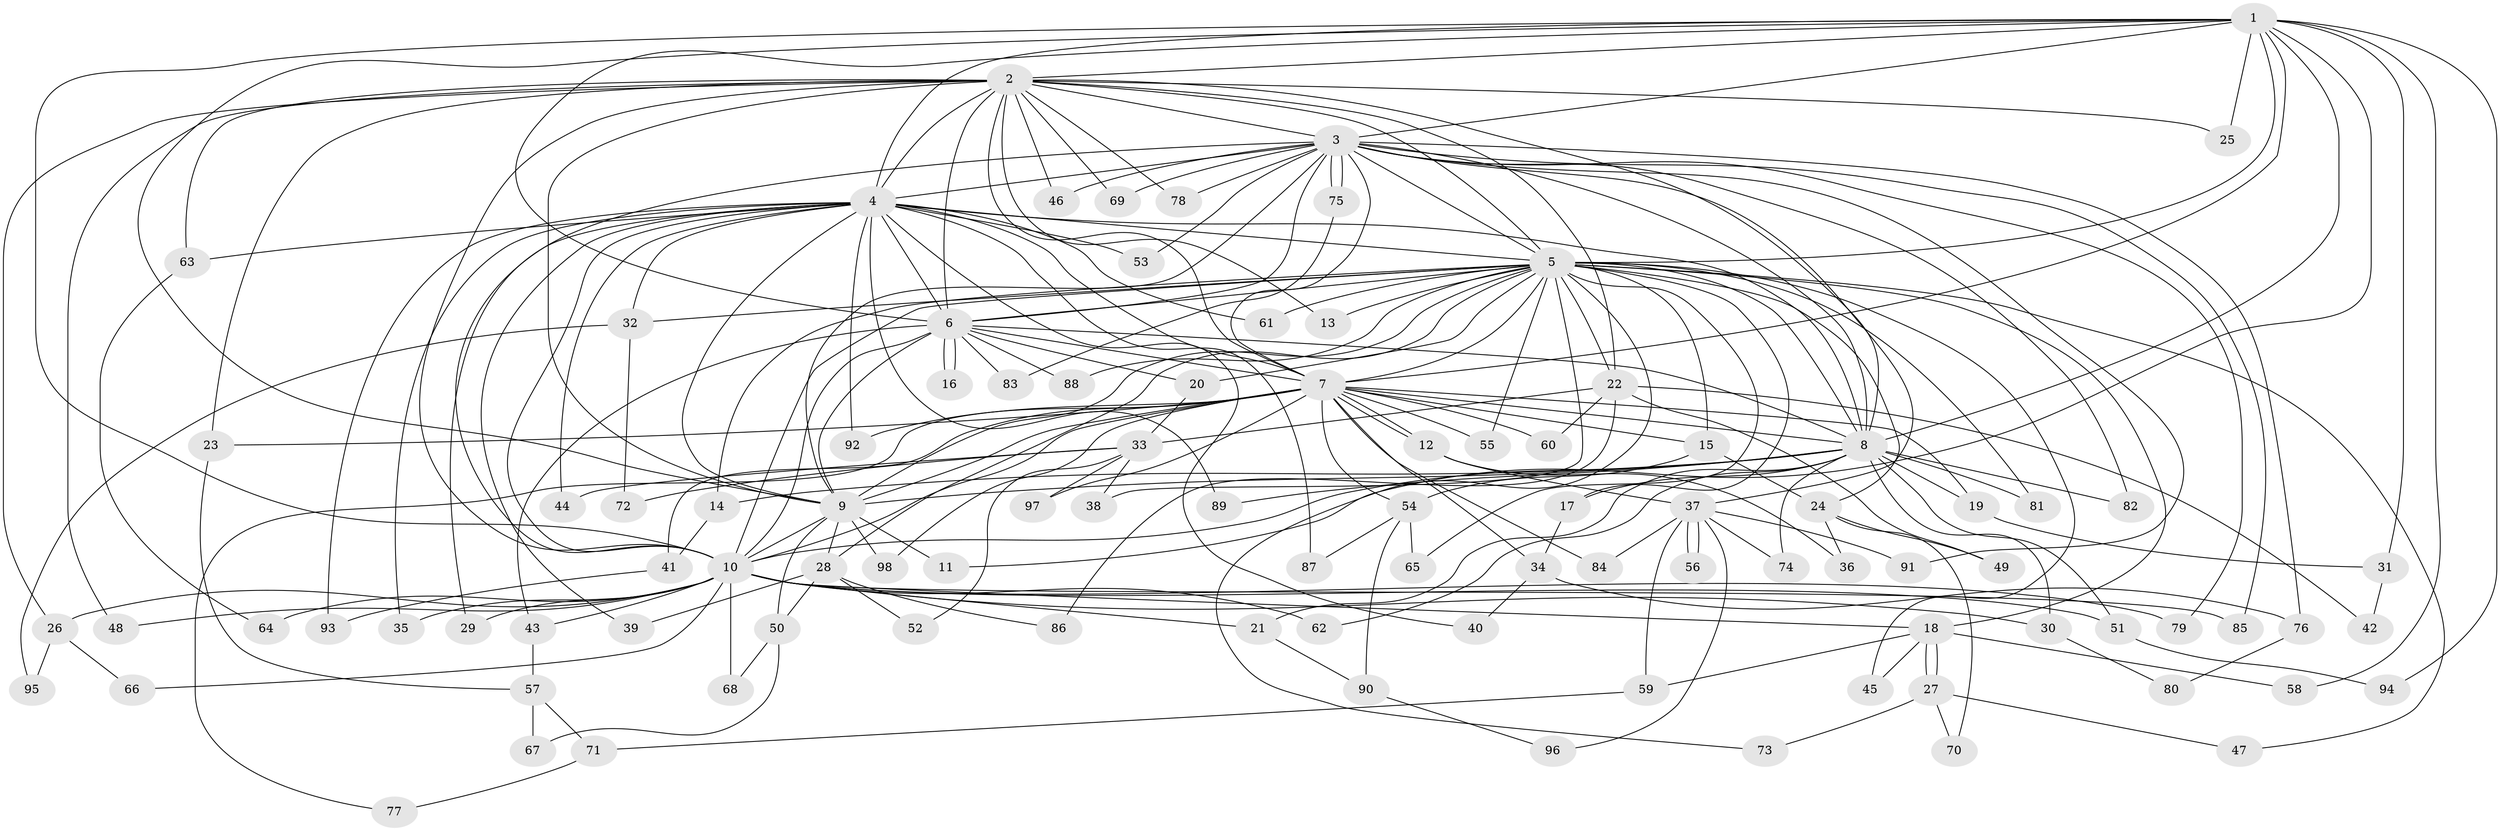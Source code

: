 // Generated by graph-tools (version 1.1) at 2025/43/03/09/25 04:43:48]
// undirected, 98 vertices, 221 edges
graph export_dot {
graph [start="1"]
  node [color=gray90,style=filled];
  1;
  2;
  3;
  4;
  5;
  6;
  7;
  8;
  9;
  10;
  11;
  12;
  13;
  14;
  15;
  16;
  17;
  18;
  19;
  20;
  21;
  22;
  23;
  24;
  25;
  26;
  27;
  28;
  29;
  30;
  31;
  32;
  33;
  34;
  35;
  36;
  37;
  38;
  39;
  40;
  41;
  42;
  43;
  44;
  45;
  46;
  47;
  48;
  49;
  50;
  51;
  52;
  53;
  54;
  55;
  56;
  57;
  58;
  59;
  60;
  61;
  62;
  63;
  64;
  65;
  66;
  67;
  68;
  69;
  70;
  71;
  72;
  73;
  74;
  75;
  76;
  77;
  78;
  79;
  80;
  81;
  82;
  83;
  84;
  85;
  86;
  87;
  88;
  89;
  90;
  91;
  92;
  93;
  94;
  95;
  96;
  97;
  98;
  1 -- 2;
  1 -- 3;
  1 -- 4;
  1 -- 5;
  1 -- 6;
  1 -- 7;
  1 -- 8;
  1 -- 9;
  1 -- 10;
  1 -- 11;
  1 -- 25;
  1 -- 31;
  1 -- 58;
  1 -- 94;
  2 -- 3;
  2 -- 4;
  2 -- 5;
  2 -- 6;
  2 -- 7;
  2 -- 8;
  2 -- 9;
  2 -- 10;
  2 -- 13;
  2 -- 22;
  2 -- 23;
  2 -- 25;
  2 -- 26;
  2 -- 46;
  2 -- 48;
  2 -- 63;
  2 -- 69;
  2 -- 78;
  3 -- 4;
  3 -- 5;
  3 -- 6;
  3 -- 7;
  3 -- 8;
  3 -- 9;
  3 -- 10;
  3 -- 37;
  3 -- 46;
  3 -- 53;
  3 -- 69;
  3 -- 75;
  3 -- 75;
  3 -- 76;
  3 -- 78;
  3 -- 79;
  3 -- 82;
  3 -- 85;
  3 -- 91;
  4 -- 5;
  4 -- 6;
  4 -- 7;
  4 -- 8;
  4 -- 9;
  4 -- 10;
  4 -- 29;
  4 -- 32;
  4 -- 35;
  4 -- 39;
  4 -- 40;
  4 -- 44;
  4 -- 53;
  4 -- 61;
  4 -- 63;
  4 -- 87;
  4 -- 89;
  4 -- 92;
  4 -- 93;
  5 -- 6;
  5 -- 7;
  5 -- 8;
  5 -- 9;
  5 -- 10;
  5 -- 13;
  5 -- 14;
  5 -- 15;
  5 -- 17;
  5 -- 18;
  5 -- 20;
  5 -- 22;
  5 -- 24;
  5 -- 28;
  5 -- 32;
  5 -- 38;
  5 -- 45;
  5 -- 47;
  5 -- 55;
  5 -- 61;
  5 -- 65;
  5 -- 73;
  5 -- 81;
  5 -- 88;
  6 -- 7;
  6 -- 8;
  6 -- 9;
  6 -- 10;
  6 -- 16;
  6 -- 16;
  6 -- 20;
  6 -- 43;
  6 -- 83;
  6 -- 88;
  7 -- 8;
  7 -- 9;
  7 -- 10;
  7 -- 12;
  7 -- 12;
  7 -- 15;
  7 -- 19;
  7 -- 23;
  7 -- 34;
  7 -- 41;
  7 -- 54;
  7 -- 55;
  7 -- 60;
  7 -- 77;
  7 -- 84;
  7 -- 92;
  7 -- 97;
  7 -- 98;
  8 -- 9;
  8 -- 10;
  8 -- 14;
  8 -- 17;
  8 -- 19;
  8 -- 21;
  8 -- 30;
  8 -- 51;
  8 -- 62;
  8 -- 74;
  8 -- 81;
  8 -- 82;
  8 -- 89;
  9 -- 10;
  9 -- 11;
  9 -- 28;
  9 -- 50;
  9 -- 98;
  10 -- 18;
  10 -- 21;
  10 -- 26;
  10 -- 29;
  10 -- 30;
  10 -- 35;
  10 -- 43;
  10 -- 48;
  10 -- 51;
  10 -- 62;
  10 -- 64;
  10 -- 66;
  10 -- 68;
  10 -- 79;
  10 -- 85;
  12 -- 36;
  12 -- 37;
  14 -- 41;
  15 -- 24;
  15 -- 54;
  17 -- 34;
  18 -- 27;
  18 -- 27;
  18 -- 45;
  18 -- 58;
  18 -- 59;
  19 -- 31;
  20 -- 33;
  21 -- 90;
  22 -- 33;
  22 -- 42;
  22 -- 49;
  22 -- 60;
  22 -- 86;
  23 -- 57;
  24 -- 36;
  24 -- 49;
  24 -- 70;
  26 -- 66;
  26 -- 95;
  27 -- 47;
  27 -- 70;
  27 -- 73;
  28 -- 39;
  28 -- 50;
  28 -- 52;
  28 -- 86;
  30 -- 80;
  31 -- 42;
  32 -- 72;
  32 -- 95;
  33 -- 38;
  33 -- 44;
  33 -- 52;
  33 -- 72;
  33 -- 97;
  34 -- 40;
  34 -- 76;
  37 -- 56;
  37 -- 56;
  37 -- 59;
  37 -- 74;
  37 -- 84;
  37 -- 91;
  37 -- 96;
  41 -- 93;
  43 -- 57;
  50 -- 67;
  50 -- 68;
  51 -- 94;
  54 -- 65;
  54 -- 87;
  54 -- 90;
  57 -- 67;
  57 -- 71;
  59 -- 71;
  63 -- 64;
  71 -- 77;
  75 -- 83;
  76 -- 80;
  90 -- 96;
}

